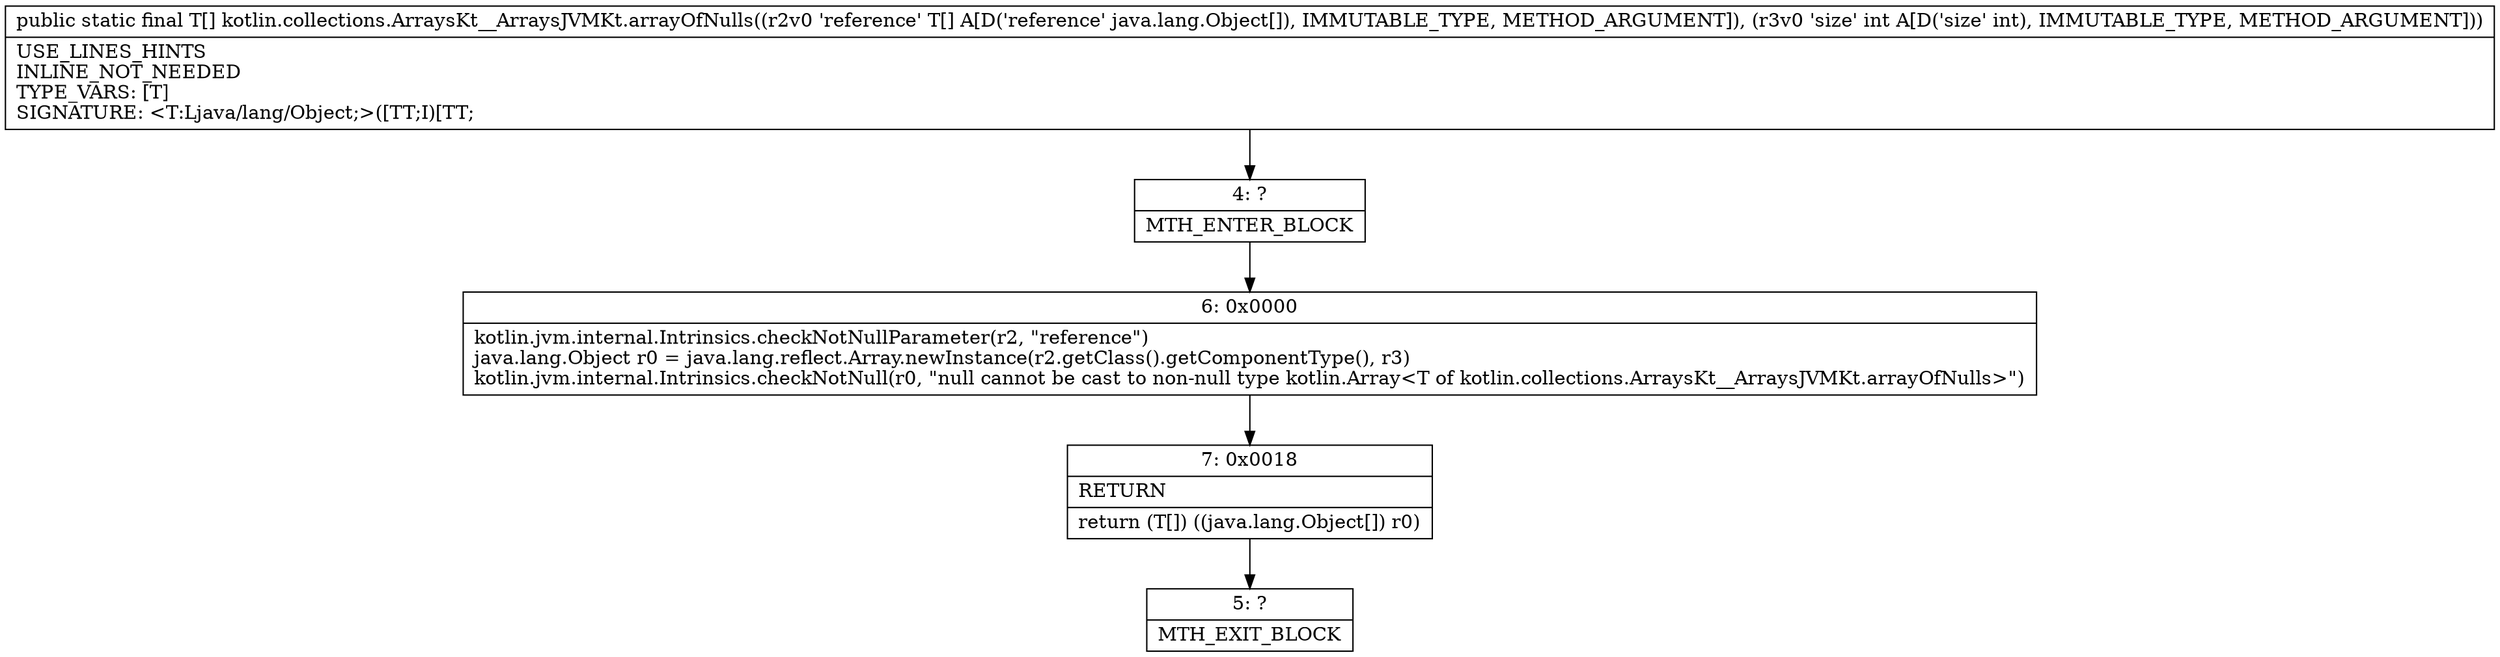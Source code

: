 digraph "CFG forkotlin.collections.ArraysKt__ArraysJVMKt.arrayOfNulls([Ljava\/lang\/Object;I)[Ljava\/lang\/Object;" {
Node_4 [shape=record,label="{4\:\ ?|MTH_ENTER_BLOCK\l}"];
Node_6 [shape=record,label="{6\:\ 0x0000|kotlin.jvm.internal.Intrinsics.checkNotNullParameter(r2, \"reference\")\ljava.lang.Object r0 = java.lang.reflect.Array.newInstance(r2.getClass().getComponentType(), r3)\lkotlin.jvm.internal.Intrinsics.checkNotNull(r0, \"null cannot be cast to non\-null type kotlin.Array\<T of kotlin.collections.ArraysKt__ArraysJVMKt.arrayOfNulls\>\")\l}"];
Node_7 [shape=record,label="{7\:\ 0x0018|RETURN\l|return (T[]) ((java.lang.Object[]) r0)\l}"];
Node_5 [shape=record,label="{5\:\ ?|MTH_EXIT_BLOCK\l}"];
MethodNode[shape=record,label="{public static final T[] kotlin.collections.ArraysKt__ArraysJVMKt.arrayOfNulls((r2v0 'reference' T[] A[D('reference' java.lang.Object[]), IMMUTABLE_TYPE, METHOD_ARGUMENT]), (r3v0 'size' int A[D('size' int), IMMUTABLE_TYPE, METHOD_ARGUMENT]))  | USE_LINES_HINTS\lINLINE_NOT_NEEDED\lTYPE_VARS: [T]\lSIGNATURE: \<T:Ljava\/lang\/Object;\>([TT;I)[TT;\l}"];
MethodNode -> Node_4;Node_4 -> Node_6;
Node_6 -> Node_7;
Node_7 -> Node_5;
}

